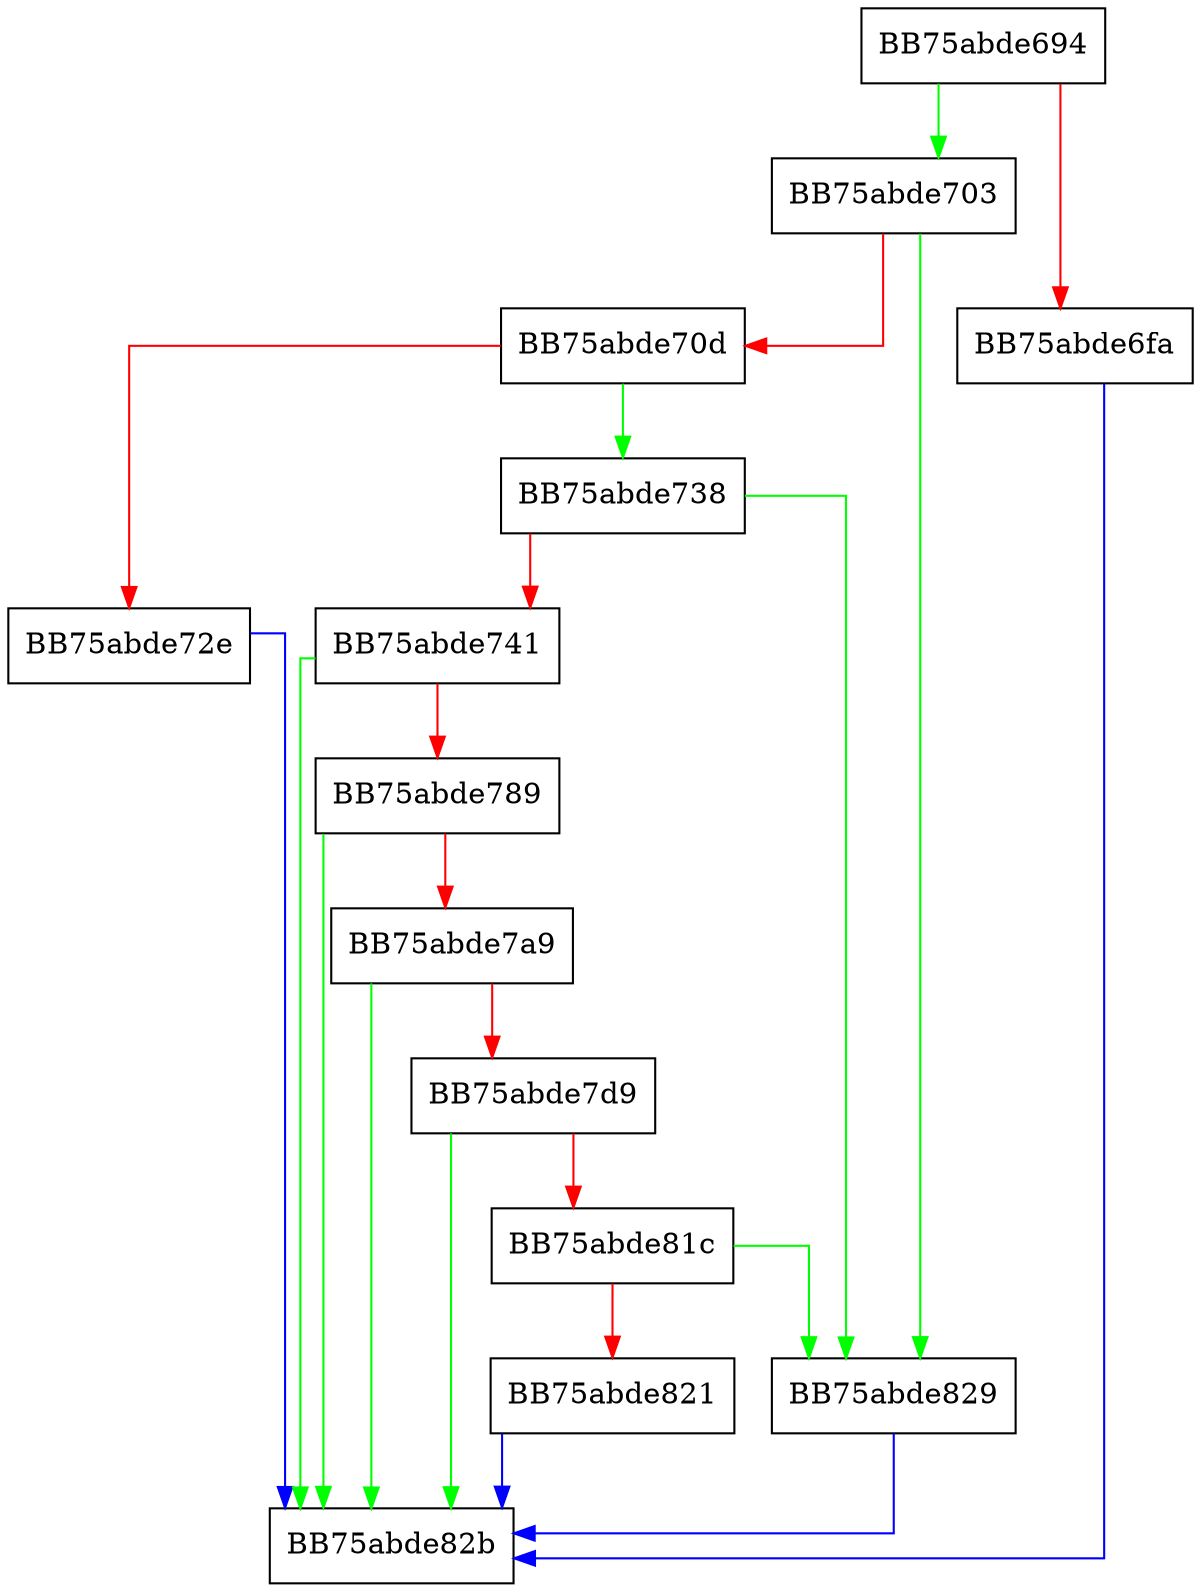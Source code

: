 digraph HUF_compressWeights {
  node [shape="box"];
  graph [splines=ortho];
  BB75abde694 -> BB75abde703 [color="green"];
  BB75abde694 -> BB75abde6fa [color="red"];
  BB75abde6fa -> BB75abde82b [color="blue"];
  BB75abde703 -> BB75abde829 [color="green"];
  BB75abde703 -> BB75abde70d [color="red"];
  BB75abde70d -> BB75abde738 [color="green"];
  BB75abde70d -> BB75abde72e [color="red"];
  BB75abde72e -> BB75abde82b [color="blue"];
  BB75abde738 -> BB75abde829 [color="green"];
  BB75abde738 -> BB75abde741 [color="red"];
  BB75abde741 -> BB75abde82b [color="green"];
  BB75abde741 -> BB75abde789 [color="red"];
  BB75abde789 -> BB75abde82b [color="green"];
  BB75abde789 -> BB75abde7a9 [color="red"];
  BB75abde7a9 -> BB75abde82b [color="green"];
  BB75abde7a9 -> BB75abde7d9 [color="red"];
  BB75abde7d9 -> BB75abde82b [color="green"];
  BB75abde7d9 -> BB75abde81c [color="red"];
  BB75abde81c -> BB75abde829 [color="green"];
  BB75abde81c -> BB75abde821 [color="red"];
  BB75abde821 -> BB75abde82b [color="blue"];
  BB75abde829 -> BB75abde82b [color="blue"];
}